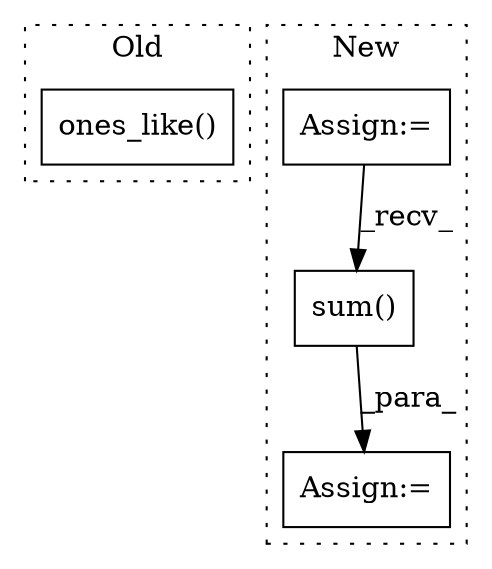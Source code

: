 digraph G {
subgraph cluster0 {
1 [label="ones_like()" a="75" s="4077,4102" l="16,1" shape="box"];
label = "Old";
style="dotted";
}
subgraph cluster1 {
2 [label="sum()" a="75" s="4538,4554" l="14,1" shape="box"];
3 [label="Assign:=" a="68" s="4535" l="3" shape="box"];
4 [label="Assign:=" a="68" s="4476" l="3" shape="box"];
label = "New";
style="dotted";
}
2 -> 3 [label="_para_"];
4 -> 2 [label="_recv_"];
}